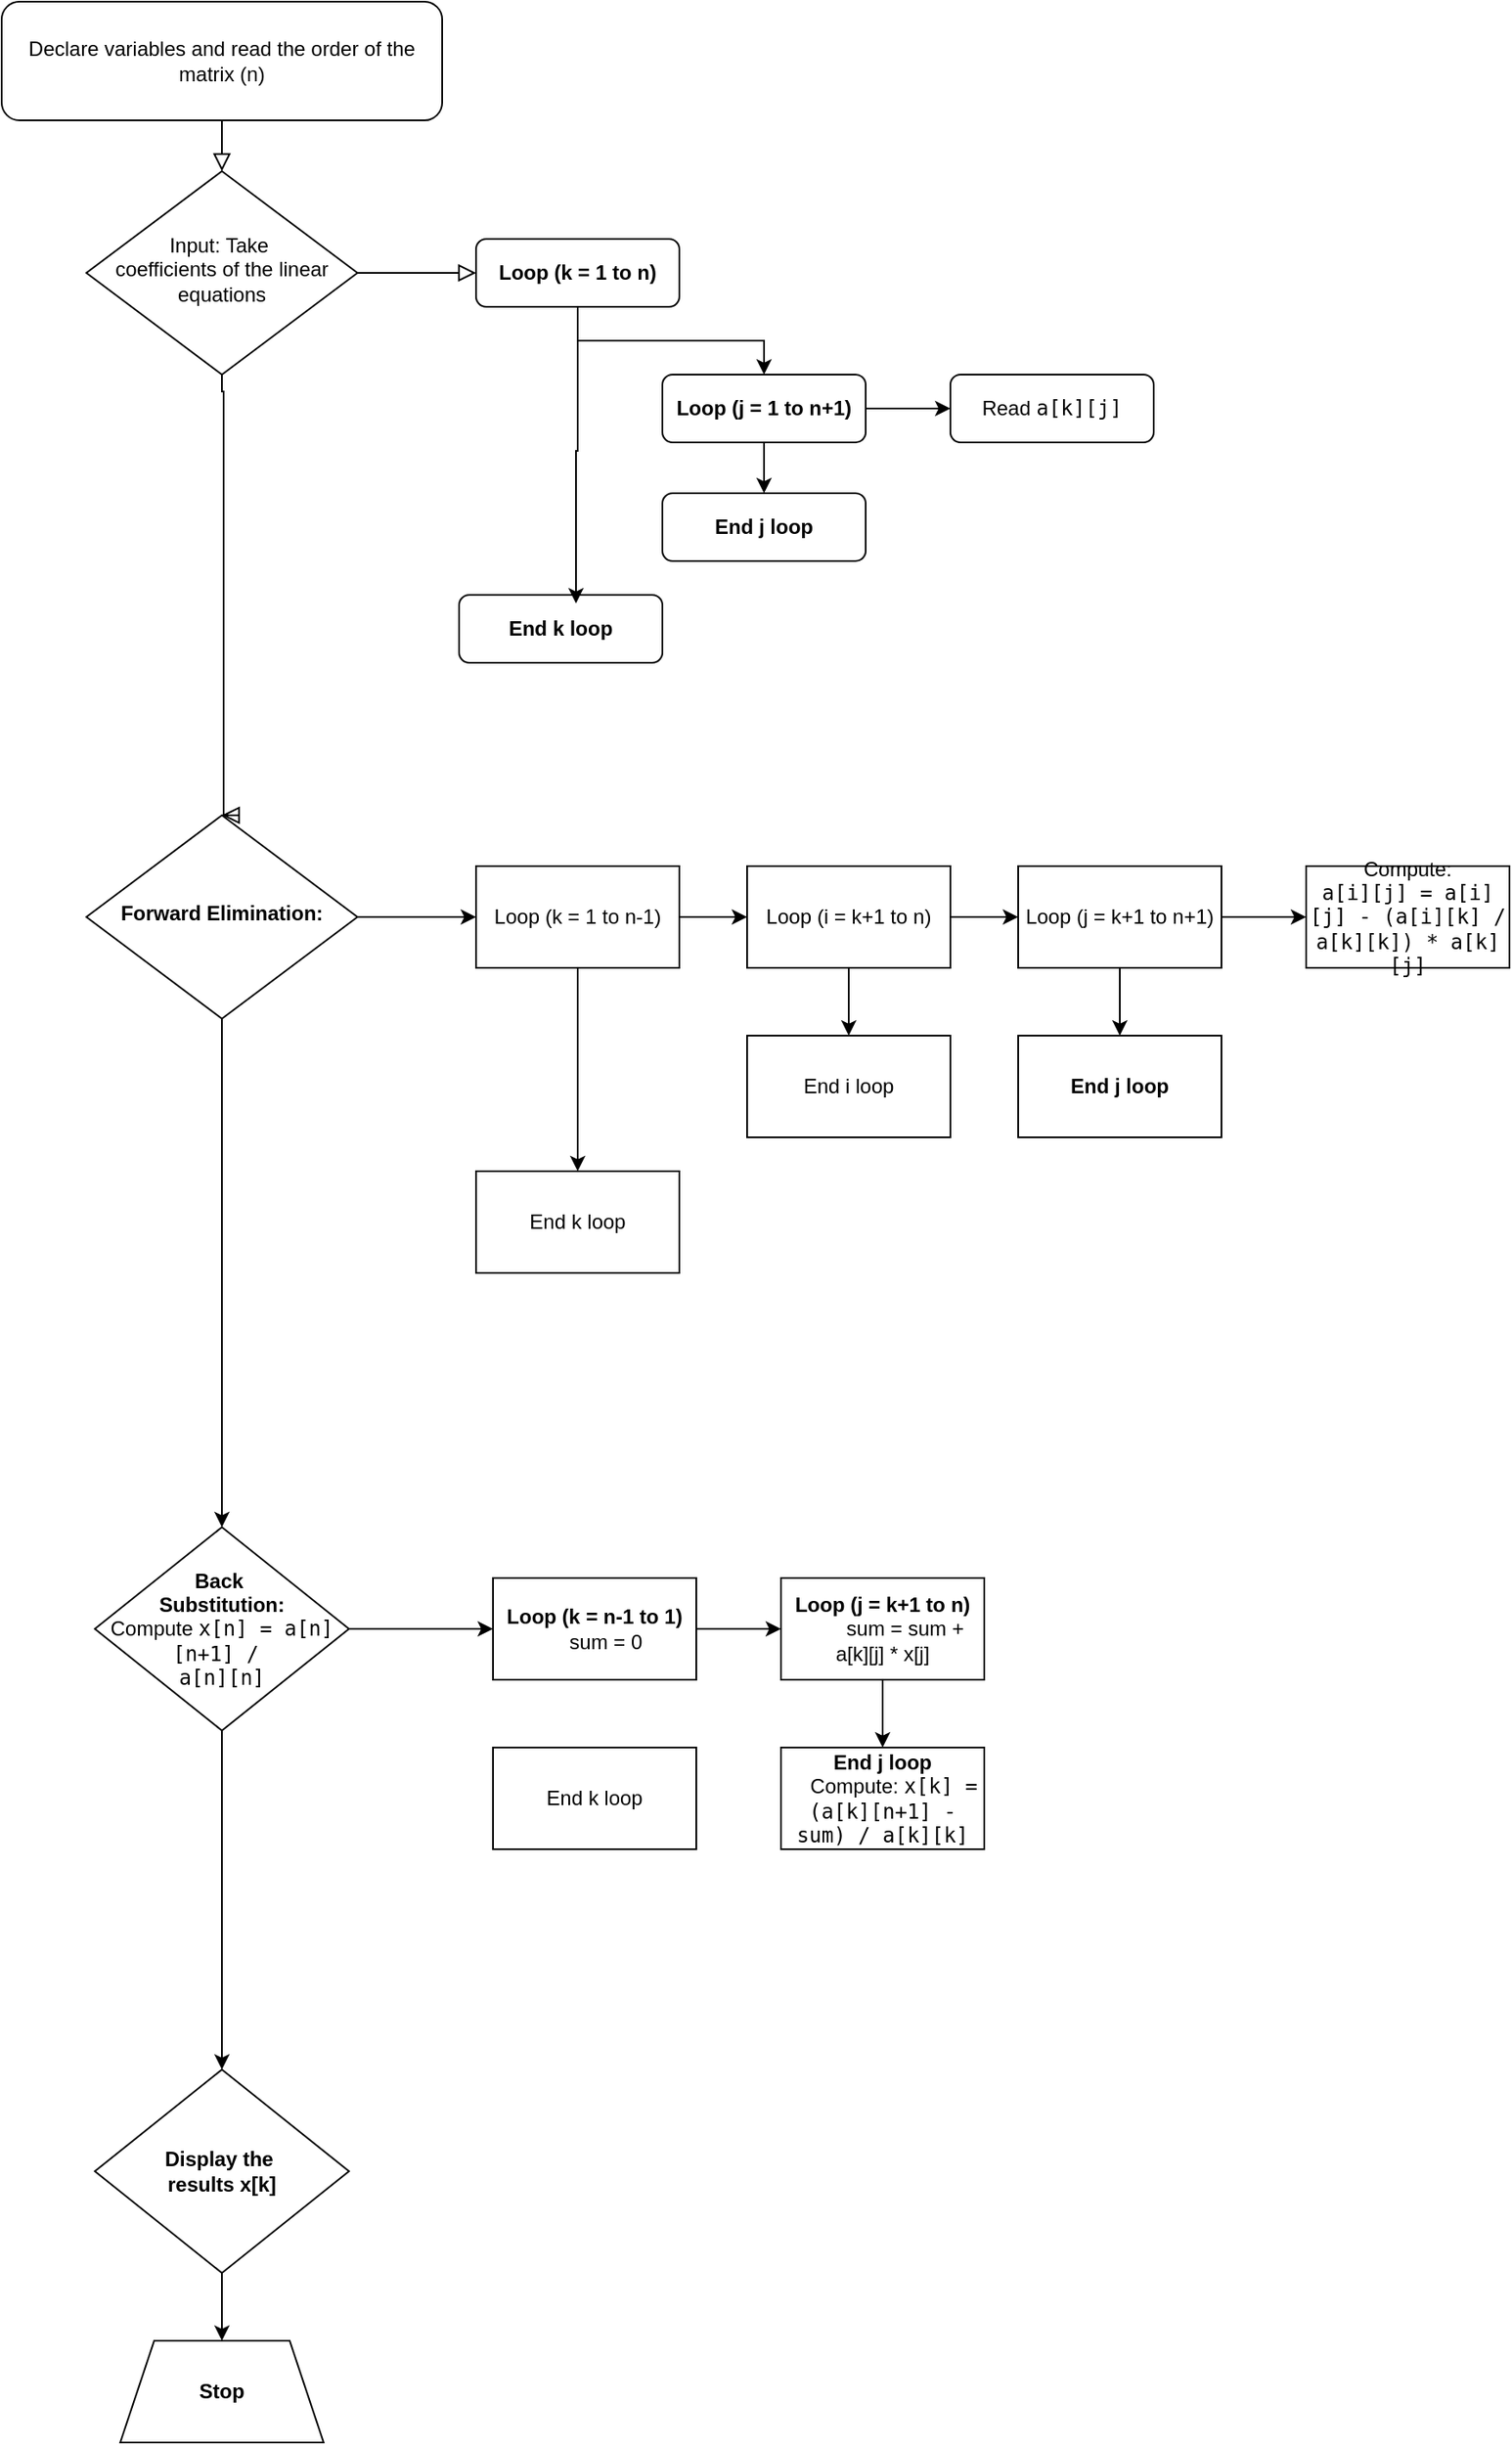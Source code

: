 <mxfile version="26.0.11">
  <diagram id="C5RBs43oDa-KdzZeNtuy" name="Page-1">
    <mxGraphModel dx="1956" dy="964" grid="1" gridSize="10" guides="1" tooltips="1" connect="1" arrows="1" fold="1" page="1" pageScale="1" pageWidth="827" pageHeight="1169" math="0" shadow="0">
      <root>
        <mxCell id="WIyWlLk6GJQsqaUBKTNV-0" />
        <mxCell id="WIyWlLk6GJQsqaUBKTNV-1" parent="WIyWlLk6GJQsqaUBKTNV-0" />
        <mxCell id="WIyWlLk6GJQsqaUBKTNV-2" value="" style="rounded=0;html=1;jettySize=auto;orthogonalLoop=1;fontSize=11;endArrow=block;endFill=0;endSize=8;strokeWidth=1;shadow=0;labelBackgroundColor=none;edgeStyle=orthogonalEdgeStyle;" parent="WIyWlLk6GJQsqaUBKTNV-1" source="WIyWlLk6GJQsqaUBKTNV-3" target="WIyWlLk6GJQsqaUBKTNV-6" edge="1">
          <mxGeometry relative="1" as="geometry" />
        </mxCell>
        <mxCell id="WIyWlLk6GJQsqaUBKTNV-3" value="Declare variables and read the order of the matrix (n)" style="rounded=1;whiteSpace=wrap;html=1;fontSize=12;glass=0;strokeWidth=1;shadow=0;" parent="WIyWlLk6GJQsqaUBKTNV-1" vertex="1">
          <mxGeometry x="90" y="50" width="260" height="70" as="geometry" />
        </mxCell>
        <mxCell id="WIyWlLk6GJQsqaUBKTNV-4" value="&lt;div&gt;&lt;br&gt;&lt;/div&gt;&lt;div&gt;&lt;br&gt;&lt;/div&gt;" style="rounded=0;html=1;jettySize=auto;orthogonalLoop=1;fontSize=11;endArrow=block;endFill=0;endSize=8;strokeWidth=1;shadow=0;labelBackgroundColor=none;edgeStyle=orthogonalEdgeStyle;entryX=0.5;entryY=0;entryDx=0;entryDy=0;" parent="WIyWlLk6GJQsqaUBKTNV-1" source="WIyWlLk6GJQsqaUBKTNV-6" target="NN_CJ7mO9txBWC8RFTy8-18" edge="1">
          <mxGeometry y="20" relative="1" as="geometry">
            <mxPoint as="offset" />
            <mxPoint x="220" y="290" as="targetPoint" />
            <Array as="points">
              <mxPoint x="220" y="280" />
              <mxPoint x="221" y="440" />
            </Array>
          </mxGeometry>
        </mxCell>
        <mxCell id="WIyWlLk6GJQsqaUBKTNV-5" value="&lt;div&gt;&lt;br&gt;&lt;/div&gt;&lt;div&gt;&lt;br&gt;&lt;/div&gt;" style="edgeStyle=orthogonalEdgeStyle;rounded=0;html=1;jettySize=auto;orthogonalLoop=1;fontSize=11;endArrow=block;endFill=0;endSize=8;strokeWidth=1;shadow=0;labelBackgroundColor=none;" parent="WIyWlLk6GJQsqaUBKTNV-1" source="WIyWlLk6GJQsqaUBKTNV-6" target="WIyWlLk6GJQsqaUBKTNV-7" edge="1">
          <mxGeometry y="10" relative="1" as="geometry">
            <mxPoint as="offset" />
          </mxGeometry>
        </mxCell>
        <mxCell id="NN_CJ7mO9txBWC8RFTy8-0" value="&lt;div&gt;&lt;br&gt;&lt;/div&gt;&lt;div&gt;&lt;br&gt;&lt;/div&gt;" style="edgeLabel;html=1;align=center;verticalAlign=middle;resizable=0;points=[];" vertex="1" connectable="0" parent="WIyWlLk6GJQsqaUBKTNV-5">
          <mxGeometry x="0.029" y="18" relative="1" as="geometry">
            <mxPoint as="offset" />
          </mxGeometry>
        </mxCell>
        <mxCell id="WIyWlLk6GJQsqaUBKTNV-6" value="Input: Take&amp;nbsp;&lt;div&gt;coefficients of the linear equations&lt;/div&gt;" style="rhombus;whiteSpace=wrap;html=1;shadow=0;fontFamily=Helvetica;fontSize=12;align=center;strokeWidth=1;spacing=6;spacingTop=-4;" parent="WIyWlLk6GJQsqaUBKTNV-1" vertex="1">
          <mxGeometry x="140" y="150" width="160" height="120" as="geometry" />
        </mxCell>
        <mxCell id="NN_CJ7mO9txBWC8RFTy8-7" style="edgeStyle=orthogonalEdgeStyle;rounded=0;orthogonalLoop=1;jettySize=auto;html=1;exitX=0.5;exitY=1;exitDx=0;exitDy=0;entryX=0.5;entryY=0;entryDx=0;entryDy=0;" edge="1" parent="WIyWlLk6GJQsqaUBKTNV-1" source="WIyWlLk6GJQsqaUBKTNV-7" target="NN_CJ7mO9txBWC8RFTy8-6">
          <mxGeometry relative="1" as="geometry" />
        </mxCell>
        <mxCell id="WIyWlLk6GJQsqaUBKTNV-7" value="&lt;strong&gt;Loop (k = 1 to n)&lt;/strong&gt;" style="rounded=1;whiteSpace=wrap;html=1;fontSize=12;glass=0;strokeWidth=1;shadow=0;" parent="WIyWlLk6GJQsqaUBKTNV-1" vertex="1">
          <mxGeometry x="370" y="190" width="120" height="40" as="geometry" />
        </mxCell>
        <mxCell id="WIyWlLk6GJQsqaUBKTNV-8" value="No" style="rounded=0;html=1;jettySize=auto;orthogonalLoop=1;fontSize=11;endArrow=block;endFill=0;endSize=8;strokeWidth=1;shadow=0;labelBackgroundColor=none;edgeStyle=orthogonalEdgeStyle;" parent="WIyWlLk6GJQsqaUBKTNV-1" target="WIyWlLk6GJQsqaUBKTNV-11" edge="1">
          <mxGeometry x="0.333" y="20" relative="1" as="geometry">
            <mxPoint as="offset" />
            <mxPoint x="220" y="370" as="sourcePoint" />
          </mxGeometry>
        </mxCell>
        <mxCell id="WIyWlLk6GJQsqaUBKTNV-9" value="Yes" style="edgeStyle=orthogonalEdgeStyle;rounded=0;html=1;jettySize=auto;orthogonalLoop=1;fontSize=11;endArrow=block;endFill=0;endSize=8;strokeWidth=1;shadow=0;labelBackgroundColor=none;" parent="WIyWlLk6GJQsqaUBKTNV-1" target="WIyWlLk6GJQsqaUBKTNV-12" edge="1">
          <mxGeometry y="10" relative="1" as="geometry">
            <mxPoint as="offset" />
            <mxPoint x="270" y="330" as="sourcePoint" />
          </mxGeometry>
        </mxCell>
        <mxCell id="NN_CJ7mO9txBWC8RFTy8-10" style="edgeStyle=orthogonalEdgeStyle;rounded=0;orthogonalLoop=1;jettySize=auto;html=1;exitX=1;exitY=0.5;exitDx=0;exitDy=0;" edge="1" parent="WIyWlLk6GJQsqaUBKTNV-1" source="NN_CJ7mO9txBWC8RFTy8-6" target="NN_CJ7mO9txBWC8RFTy8-8">
          <mxGeometry relative="1" as="geometry" />
        </mxCell>
        <mxCell id="NN_CJ7mO9txBWC8RFTy8-12" style="edgeStyle=orthogonalEdgeStyle;rounded=0;orthogonalLoop=1;jettySize=auto;html=1;exitX=0.5;exitY=1;exitDx=0;exitDy=0;entryX=0.5;entryY=0;entryDx=0;entryDy=0;" edge="1" parent="WIyWlLk6GJQsqaUBKTNV-1" source="NN_CJ7mO9txBWC8RFTy8-6" target="NN_CJ7mO9txBWC8RFTy8-11">
          <mxGeometry relative="1" as="geometry" />
        </mxCell>
        <mxCell id="NN_CJ7mO9txBWC8RFTy8-6" value="&lt;strong&gt;Loop (j = 1 to n+1)&lt;/strong&gt;" style="rounded=1;whiteSpace=wrap;html=1;" vertex="1" parent="WIyWlLk6GJQsqaUBKTNV-1">
          <mxGeometry x="480" y="270" width="120" height="40" as="geometry" />
        </mxCell>
        <mxCell id="NN_CJ7mO9txBWC8RFTy8-8" value="Read &lt;code&gt;a[k][j]&lt;/code&gt;" style="rounded=1;whiteSpace=wrap;html=1;" vertex="1" parent="WIyWlLk6GJQsqaUBKTNV-1">
          <mxGeometry x="650" y="270" width="120" height="40" as="geometry" />
        </mxCell>
        <mxCell id="NN_CJ7mO9txBWC8RFTy8-11" value="&lt;strong&gt;End j loop&lt;/strong&gt;" style="rounded=1;whiteSpace=wrap;html=1;" vertex="1" parent="WIyWlLk6GJQsqaUBKTNV-1">
          <mxGeometry x="480" y="340" width="120" height="40" as="geometry" />
        </mxCell>
        <mxCell id="NN_CJ7mO9txBWC8RFTy8-14" value="&lt;strong&gt;End k loop&lt;/strong&gt;" style="rounded=1;whiteSpace=wrap;html=1;" vertex="1" parent="WIyWlLk6GJQsqaUBKTNV-1">
          <mxGeometry x="360" y="400" width="120" height="40" as="geometry" />
        </mxCell>
        <mxCell id="NN_CJ7mO9txBWC8RFTy8-15" style="edgeStyle=orthogonalEdgeStyle;rounded=0;orthogonalLoop=1;jettySize=auto;html=1;exitX=0.5;exitY=1;exitDx=0;exitDy=0;entryX=0.575;entryY=0.125;entryDx=0;entryDy=0;entryPerimeter=0;" edge="1" parent="WIyWlLk6GJQsqaUBKTNV-1" source="WIyWlLk6GJQsqaUBKTNV-7" target="NN_CJ7mO9txBWC8RFTy8-14">
          <mxGeometry relative="1" as="geometry" />
        </mxCell>
        <mxCell id="NN_CJ7mO9txBWC8RFTy8-21" style="edgeStyle=orthogonalEdgeStyle;rounded=0;orthogonalLoop=1;jettySize=auto;html=1;exitX=1;exitY=0.5;exitDx=0;exitDy=0;entryX=0;entryY=0.5;entryDx=0;entryDy=0;" edge="1" parent="WIyWlLk6GJQsqaUBKTNV-1" source="NN_CJ7mO9txBWC8RFTy8-18" target="NN_CJ7mO9txBWC8RFTy8-20">
          <mxGeometry relative="1" as="geometry" />
        </mxCell>
        <mxCell id="NN_CJ7mO9txBWC8RFTy8-35" style="edgeStyle=orthogonalEdgeStyle;rounded=0;orthogonalLoop=1;jettySize=auto;html=1;exitX=0.5;exitY=1;exitDx=0;exitDy=0;" edge="1" parent="WIyWlLk6GJQsqaUBKTNV-1" source="NN_CJ7mO9txBWC8RFTy8-18">
          <mxGeometry relative="1" as="geometry">
            <mxPoint x="220" y="950" as="targetPoint" />
          </mxGeometry>
        </mxCell>
        <mxCell id="NN_CJ7mO9txBWC8RFTy8-18" value="&lt;strong&gt;Forward Elimination:&lt;/strong&gt;" style="rhombus;whiteSpace=wrap;html=1;shadow=0;fontFamily=Helvetica;fontSize=12;align=center;strokeWidth=1;spacing=6;spacingTop=-4;" vertex="1" parent="WIyWlLk6GJQsqaUBKTNV-1">
          <mxGeometry x="140" y="530" width="160" height="120" as="geometry" />
        </mxCell>
        <mxCell id="NN_CJ7mO9txBWC8RFTy8-23" style="edgeStyle=orthogonalEdgeStyle;rounded=0;orthogonalLoop=1;jettySize=auto;html=1;exitX=1;exitY=0.5;exitDx=0;exitDy=0;entryX=0;entryY=0.5;entryDx=0;entryDy=0;" edge="1" parent="WIyWlLk6GJQsqaUBKTNV-1" source="NN_CJ7mO9txBWC8RFTy8-20" target="NN_CJ7mO9txBWC8RFTy8-22">
          <mxGeometry relative="1" as="geometry" />
        </mxCell>
        <mxCell id="NN_CJ7mO9txBWC8RFTy8-34" style="edgeStyle=orthogonalEdgeStyle;rounded=0;orthogonalLoop=1;jettySize=auto;html=1;exitX=0.5;exitY=1;exitDx=0;exitDy=0;entryX=0.5;entryY=0;entryDx=0;entryDy=0;" edge="1" parent="WIyWlLk6GJQsqaUBKTNV-1" source="NN_CJ7mO9txBWC8RFTy8-20" target="NN_CJ7mO9txBWC8RFTy8-33">
          <mxGeometry relative="1" as="geometry" />
        </mxCell>
        <mxCell id="NN_CJ7mO9txBWC8RFTy8-20" value="Loop (k = 1 to n-1)" style="whiteSpace=wrap;html=1;" vertex="1" parent="WIyWlLk6GJQsqaUBKTNV-1">
          <mxGeometry x="370" y="560" width="120" height="60" as="geometry" />
        </mxCell>
        <mxCell id="NN_CJ7mO9txBWC8RFTy8-25" style="edgeStyle=orthogonalEdgeStyle;rounded=0;orthogonalLoop=1;jettySize=auto;html=1;exitX=1;exitY=0.5;exitDx=0;exitDy=0;entryX=0;entryY=0.5;entryDx=0;entryDy=0;" edge="1" parent="WIyWlLk6GJQsqaUBKTNV-1" source="NN_CJ7mO9txBWC8RFTy8-22" target="NN_CJ7mO9txBWC8RFTy8-24">
          <mxGeometry relative="1" as="geometry" />
        </mxCell>
        <mxCell id="NN_CJ7mO9txBWC8RFTy8-31" style="edgeStyle=orthogonalEdgeStyle;rounded=0;orthogonalLoop=1;jettySize=auto;html=1;exitX=0.5;exitY=1;exitDx=0;exitDy=0;entryX=0.5;entryY=0;entryDx=0;entryDy=0;" edge="1" parent="WIyWlLk6GJQsqaUBKTNV-1" source="NN_CJ7mO9txBWC8RFTy8-22" target="NN_CJ7mO9txBWC8RFTy8-30">
          <mxGeometry relative="1" as="geometry" />
        </mxCell>
        <mxCell id="NN_CJ7mO9txBWC8RFTy8-22" value="Loop (i = k+1 to n)" style="whiteSpace=wrap;html=1;" vertex="1" parent="WIyWlLk6GJQsqaUBKTNV-1">
          <mxGeometry x="530" y="560" width="120" height="60" as="geometry" />
        </mxCell>
        <mxCell id="NN_CJ7mO9txBWC8RFTy8-27" style="edgeStyle=orthogonalEdgeStyle;rounded=0;orthogonalLoop=1;jettySize=auto;html=1;exitX=1;exitY=0.5;exitDx=0;exitDy=0;entryX=0;entryY=0.5;entryDx=0;entryDy=0;" edge="1" parent="WIyWlLk6GJQsqaUBKTNV-1" source="NN_CJ7mO9txBWC8RFTy8-24" target="NN_CJ7mO9txBWC8RFTy8-26">
          <mxGeometry relative="1" as="geometry" />
        </mxCell>
        <mxCell id="NN_CJ7mO9txBWC8RFTy8-28" style="edgeStyle=orthogonalEdgeStyle;rounded=0;orthogonalLoop=1;jettySize=auto;html=1;exitX=0.5;exitY=1;exitDx=0;exitDy=0;" edge="1" parent="WIyWlLk6GJQsqaUBKTNV-1" source="NN_CJ7mO9txBWC8RFTy8-24">
          <mxGeometry relative="1" as="geometry">
            <mxPoint x="750" y="660" as="targetPoint" />
          </mxGeometry>
        </mxCell>
        <mxCell id="NN_CJ7mO9txBWC8RFTy8-24" value="Loop (j = k+1 to n+1)" style="whiteSpace=wrap;html=1;" vertex="1" parent="WIyWlLk6GJQsqaUBKTNV-1">
          <mxGeometry x="690" y="560" width="120" height="60" as="geometry" />
        </mxCell>
        <mxCell id="NN_CJ7mO9txBWC8RFTy8-26" value="Compute:&lt;br&gt;&lt;code&gt;a[i][j] = a[i][j] - (a[i][k] / a[k][k]) * a[k][j]&lt;/code&gt;" style="whiteSpace=wrap;html=1;" vertex="1" parent="WIyWlLk6GJQsqaUBKTNV-1">
          <mxGeometry x="860" y="560" width="120" height="60" as="geometry" />
        </mxCell>
        <mxCell id="NN_CJ7mO9txBWC8RFTy8-29" value="&lt;strong&gt;End j loop&lt;/strong&gt;" style="whiteSpace=wrap;html=1;" vertex="1" parent="WIyWlLk6GJQsqaUBKTNV-1">
          <mxGeometry x="690" y="660" width="120" height="60" as="geometry" />
        </mxCell>
        <mxCell id="NN_CJ7mO9txBWC8RFTy8-30" value="End i loop" style="whiteSpace=wrap;html=1;" vertex="1" parent="WIyWlLk6GJQsqaUBKTNV-1">
          <mxGeometry x="530" y="660" width="120" height="60" as="geometry" />
        </mxCell>
        <mxCell id="NN_CJ7mO9txBWC8RFTy8-33" value="End k loop" style="whiteSpace=wrap;html=1;" vertex="1" parent="WIyWlLk6GJQsqaUBKTNV-1">
          <mxGeometry x="370" y="740" width="120" height="60" as="geometry" />
        </mxCell>
        <mxCell id="NN_CJ7mO9txBWC8RFTy8-37" style="edgeStyle=orthogonalEdgeStyle;rounded=0;orthogonalLoop=1;jettySize=auto;html=1;exitX=1;exitY=0.5;exitDx=0;exitDy=0;" edge="1" parent="WIyWlLk6GJQsqaUBKTNV-1" source="NN_CJ7mO9txBWC8RFTy8-36">
          <mxGeometry relative="1" as="geometry">
            <mxPoint x="380" y="1010" as="targetPoint" />
          </mxGeometry>
        </mxCell>
        <mxCell id="NN_CJ7mO9txBWC8RFTy8-46" style="edgeStyle=orthogonalEdgeStyle;rounded=0;orthogonalLoop=1;jettySize=auto;html=1;exitX=0.5;exitY=1;exitDx=0;exitDy=0;" edge="1" parent="WIyWlLk6GJQsqaUBKTNV-1" source="NN_CJ7mO9txBWC8RFTy8-36" target="NN_CJ7mO9txBWC8RFTy8-45">
          <mxGeometry relative="1" as="geometry" />
        </mxCell>
        <mxCell id="NN_CJ7mO9txBWC8RFTy8-36" value="&lt;strong&gt;Back&amp;nbsp;&lt;/strong&gt;&lt;div&gt;&lt;strong&gt;Substitution:&lt;/strong&gt;&lt;br&gt;Compute &lt;code&gt;x[n] = a[n][n+1] /&amp;nbsp;&lt;/code&gt;&lt;/div&gt;&lt;div&gt;&lt;code&gt;a[n][n]&lt;/code&gt;&lt;/div&gt;" style="rhombus;whiteSpace=wrap;html=1;" vertex="1" parent="WIyWlLk6GJQsqaUBKTNV-1">
          <mxGeometry x="145" y="950" width="150" height="120" as="geometry" />
        </mxCell>
        <mxCell id="NN_CJ7mO9txBWC8RFTy8-42" style="edgeStyle=orthogonalEdgeStyle;rounded=0;orthogonalLoop=1;jettySize=auto;html=1;exitX=1;exitY=0.5;exitDx=0;exitDy=0;entryX=0;entryY=0.5;entryDx=0;entryDy=0;" edge="1" parent="WIyWlLk6GJQsqaUBKTNV-1" source="NN_CJ7mO9txBWC8RFTy8-38" target="NN_CJ7mO9txBWC8RFTy8-39">
          <mxGeometry relative="1" as="geometry" />
        </mxCell>
        <mxCell id="NN_CJ7mO9txBWC8RFTy8-38" value="&lt;strong&gt;Loop (k = n-1 to 1)&lt;/strong&gt;&lt;br&gt;&amp;nbsp;&amp;nbsp;&amp;nbsp;&amp;nbsp;sum = 0" style="whiteSpace=wrap;html=1;" vertex="1" parent="WIyWlLk6GJQsqaUBKTNV-1">
          <mxGeometry x="380" y="980" width="120" height="60" as="geometry" />
        </mxCell>
        <mxCell id="NN_CJ7mO9txBWC8RFTy8-41" style="edgeStyle=orthogonalEdgeStyle;rounded=0;orthogonalLoop=1;jettySize=auto;html=1;exitX=0.5;exitY=1;exitDx=0;exitDy=0;entryX=0.5;entryY=0;entryDx=0;entryDy=0;" edge="1" parent="WIyWlLk6GJQsqaUBKTNV-1" source="NN_CJ7mO9txBWC8RFTy8-39" target="NN_CJ7mO9txBWC8RFTy8-40">
          <mxGeometry relative="1" as="geometry" />
        </mxCell>
        <mxCell id="NN_CJ7mO9txBWC8RFTy8-39" value="&lt;strong&gt;Loop (j = k+1 to n)&lt;/strong&gt;&lt;br&gt;&amp;nbsp;&amp;nbsp;&amp;nbsp;&amp;nbsp;&amp;nbsp;&amp;nbsp;&amp;nbsp;&amp;nbsp;sum = sum + a[k][j] * x[j]" style="whiteSpace=wrap;html=1;" vertex="1" parent="WIyWlLk6GJQsqaUBKTNV-1">
          <mxGeometry x="550" y="980" width="120" height="60" as="geometry" />
        </mxCell>
        <mxCell id="NN_CJ7mO9txBWC8RFTy8-40" value="&lt;strong&gt;End j loop&lt;/strong&gt;&lt;br&gt;&amp;nbsp;&amp;nbsp;&amp;nbsp;&amp;nbsp;Compute: &lt;code&gt;x[k] = (a[k][n+1] - sum) / a[k][k]&lt;/code&gt;" style="whiteSpace=wrap;html=1;" vertex="1" parent="WIyWlLk6GJQsqaUBKTNV-1">
          <mxGeometry x="550" y="1080" width="120" height="60" as="geometry" />
        </mxCell>
        <mxCell id="NN_CJ7mO9txBWC8RFTy8-43" value="End k loop" style="whiteSpace=wrap;html=1;" vertex="1" parent="WIyWlLk6GJQsqaUBKTNV-1">
          <mxGeometry x="380" y="1080" width="120" height="60" as="geometry" />
        </mxCell>
        <mxCell id="NN_CJ7mO9txBWC8RFTy8-48" style="edgeStyle=orthogonalEdgeStyle;rounded=0;orthogonalLoop=1;jettySize=auto;html=1;exitX=0.5;exitY=1;exitDx=0;exitDy=0;entryX=0.5;entryY=0;entryDx=0;entryDy=0;" edge="1" parent="WIyWlLk6GJQsqaUBKTNV-1" source="NN_CJ7mO9txBWC8RFTy8-45" target="NN_CJ7mO9txBWC8RFTy8-47">
          <mxGeometry relative="1" as="geometry" />
        </mxCell>
        <mxCell id="NN_CJ7mO9txBWC8RFTy8-45" value="&lt;strong&gt;Display the&amp;nbsp;&lt;/strong&gt;&lt;div&gt;&lt;strong&gt;results x[k]&lt;/strong&gt;&lt;/div&gt;" style="rhombus;whiteSpace=wrap;html=1;" vertex="1" parent="WIyWlLk6GJQsqaUBKTNV-1">
          <mxGeometry x="145" y="1270" width="150" height="120" as="geometry" />
        </mxCell>
        <mxCell id="NN_CJ7mO9txBWC8RFTy8-47" value="&lt;p&gt;&lt;strong&gt;Stop&lt;/strong&gt;&lt;/p&gt;" style="shape=trapezoid;perimeter=trapezoidPerimeter;whiteSpace=wrap;html=1;fixedSize=1;" vertex="1" parent="WIyWlLk6GJQsqaUBKTNV-1">
          <mxGeometry x="160" y="1430" width="120" height="60" as="geometry" />
        </mxCell>
      </root>
    </mxGraphModel>
  </diagram>
</mxfile>

